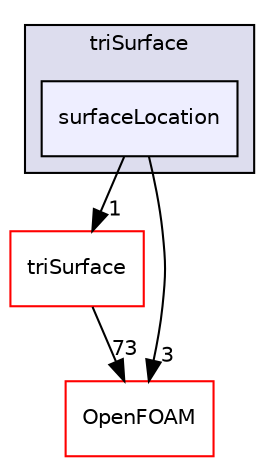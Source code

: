 digraph "src/meshTools/triSurface/surfaceLocation" {
  bgcolor=transparent;
  compound=true
  node [ fontsize="10", fontname="Helvetica"];
  edge [ labelfontsize="10", labelfontname="Helvetica"];
  subgraph clusterdir_2c4b96702ead4056d900947b6784ec65 {
    graph [ bgcolor="#ddddee", pencolor="black", label="triSurface" fontname="Helvetica", fontsize="10", URL="dir_2c4b96702ead4056d900947b6784ec65.html"]
  dir_ead27caff0a8912de2fb37af6ae8601f [shape=box, label="surfaceLocation", style="filled", fillcolor="#eeeeff", pencolor="black", URL="dir_ead27caff0a8912de2fb37af6ae8601f.html"];
  }
  dir_b63c002b7559990bd414058641eb48ad [shape=box label="triSurface" color="red" URL="dir_b63c002b7559990bd414058641eb48ad.html"];
  dir_c5473ff19b20e6ec4dfe5c310b3778a8 [shape=box label="OpenFOAM" color="red" URL="dir_c5473ff19b20e6ec4dfe5c310b3778a8.html"];
  dir_b63c002b7559990bd414058641eb48ad->dir_c5473ff19b20e6ec4dfe5c310b3778a8 [headlabel="73", labeldistance=1.5 headhref="dir_002965_001888.html"];
  dir_ead27caff0a8912de2fb37af6ae8601f->dir_b63c002b7559990bd414058641eb48ad [headlabel="1", labeldistance=1.5 headhref="dir_001867_002965.html"];
  dir_ead27caff0a8912de2fb37af6ae8601f->dir_c5473ff19b20e6ec4dfe5c310b3778a8 [headlabel="3", labeldistance=1.5 headhref="dir_001867_001888.html"];
}
